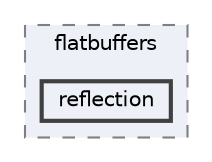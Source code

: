 digraph "flatbuffers/java/src/main/java/com/google/flatbuffers/reflection"
{
 // LATEX_PDF_SIZE
  bgcolor="transparent";
  edge [fontname=Helvetica,fontsize=10,labelfontname=Helvetica,labelfontsize=10];
  node [fontname=Helvetica,fontsize=10,shape=box,height=0.2,width=0.4];
  compound=true
  subgraph clusterdir_88516f5709bfaf6fa681088e8572dbbe {
    graph [ bgcolor="#edf0f7", pencolor="grey50", label="flatbuffers", fontname=Helvetica,fontsize=10 style="filled,dashed", URL="dir_88516f5709bfaf6fa681088e8572dbbe.html",tooltip=""]
  dir_067053d7b42f7f18ac634ccb2ccda9fc [label="reflection", fillcolor="#edf0f7", color="grey25", style="filled,bold", URL="dir_067053d7b42f7f18ac634ccb2ccda9fc.html",tooltip=""];
  }
}
